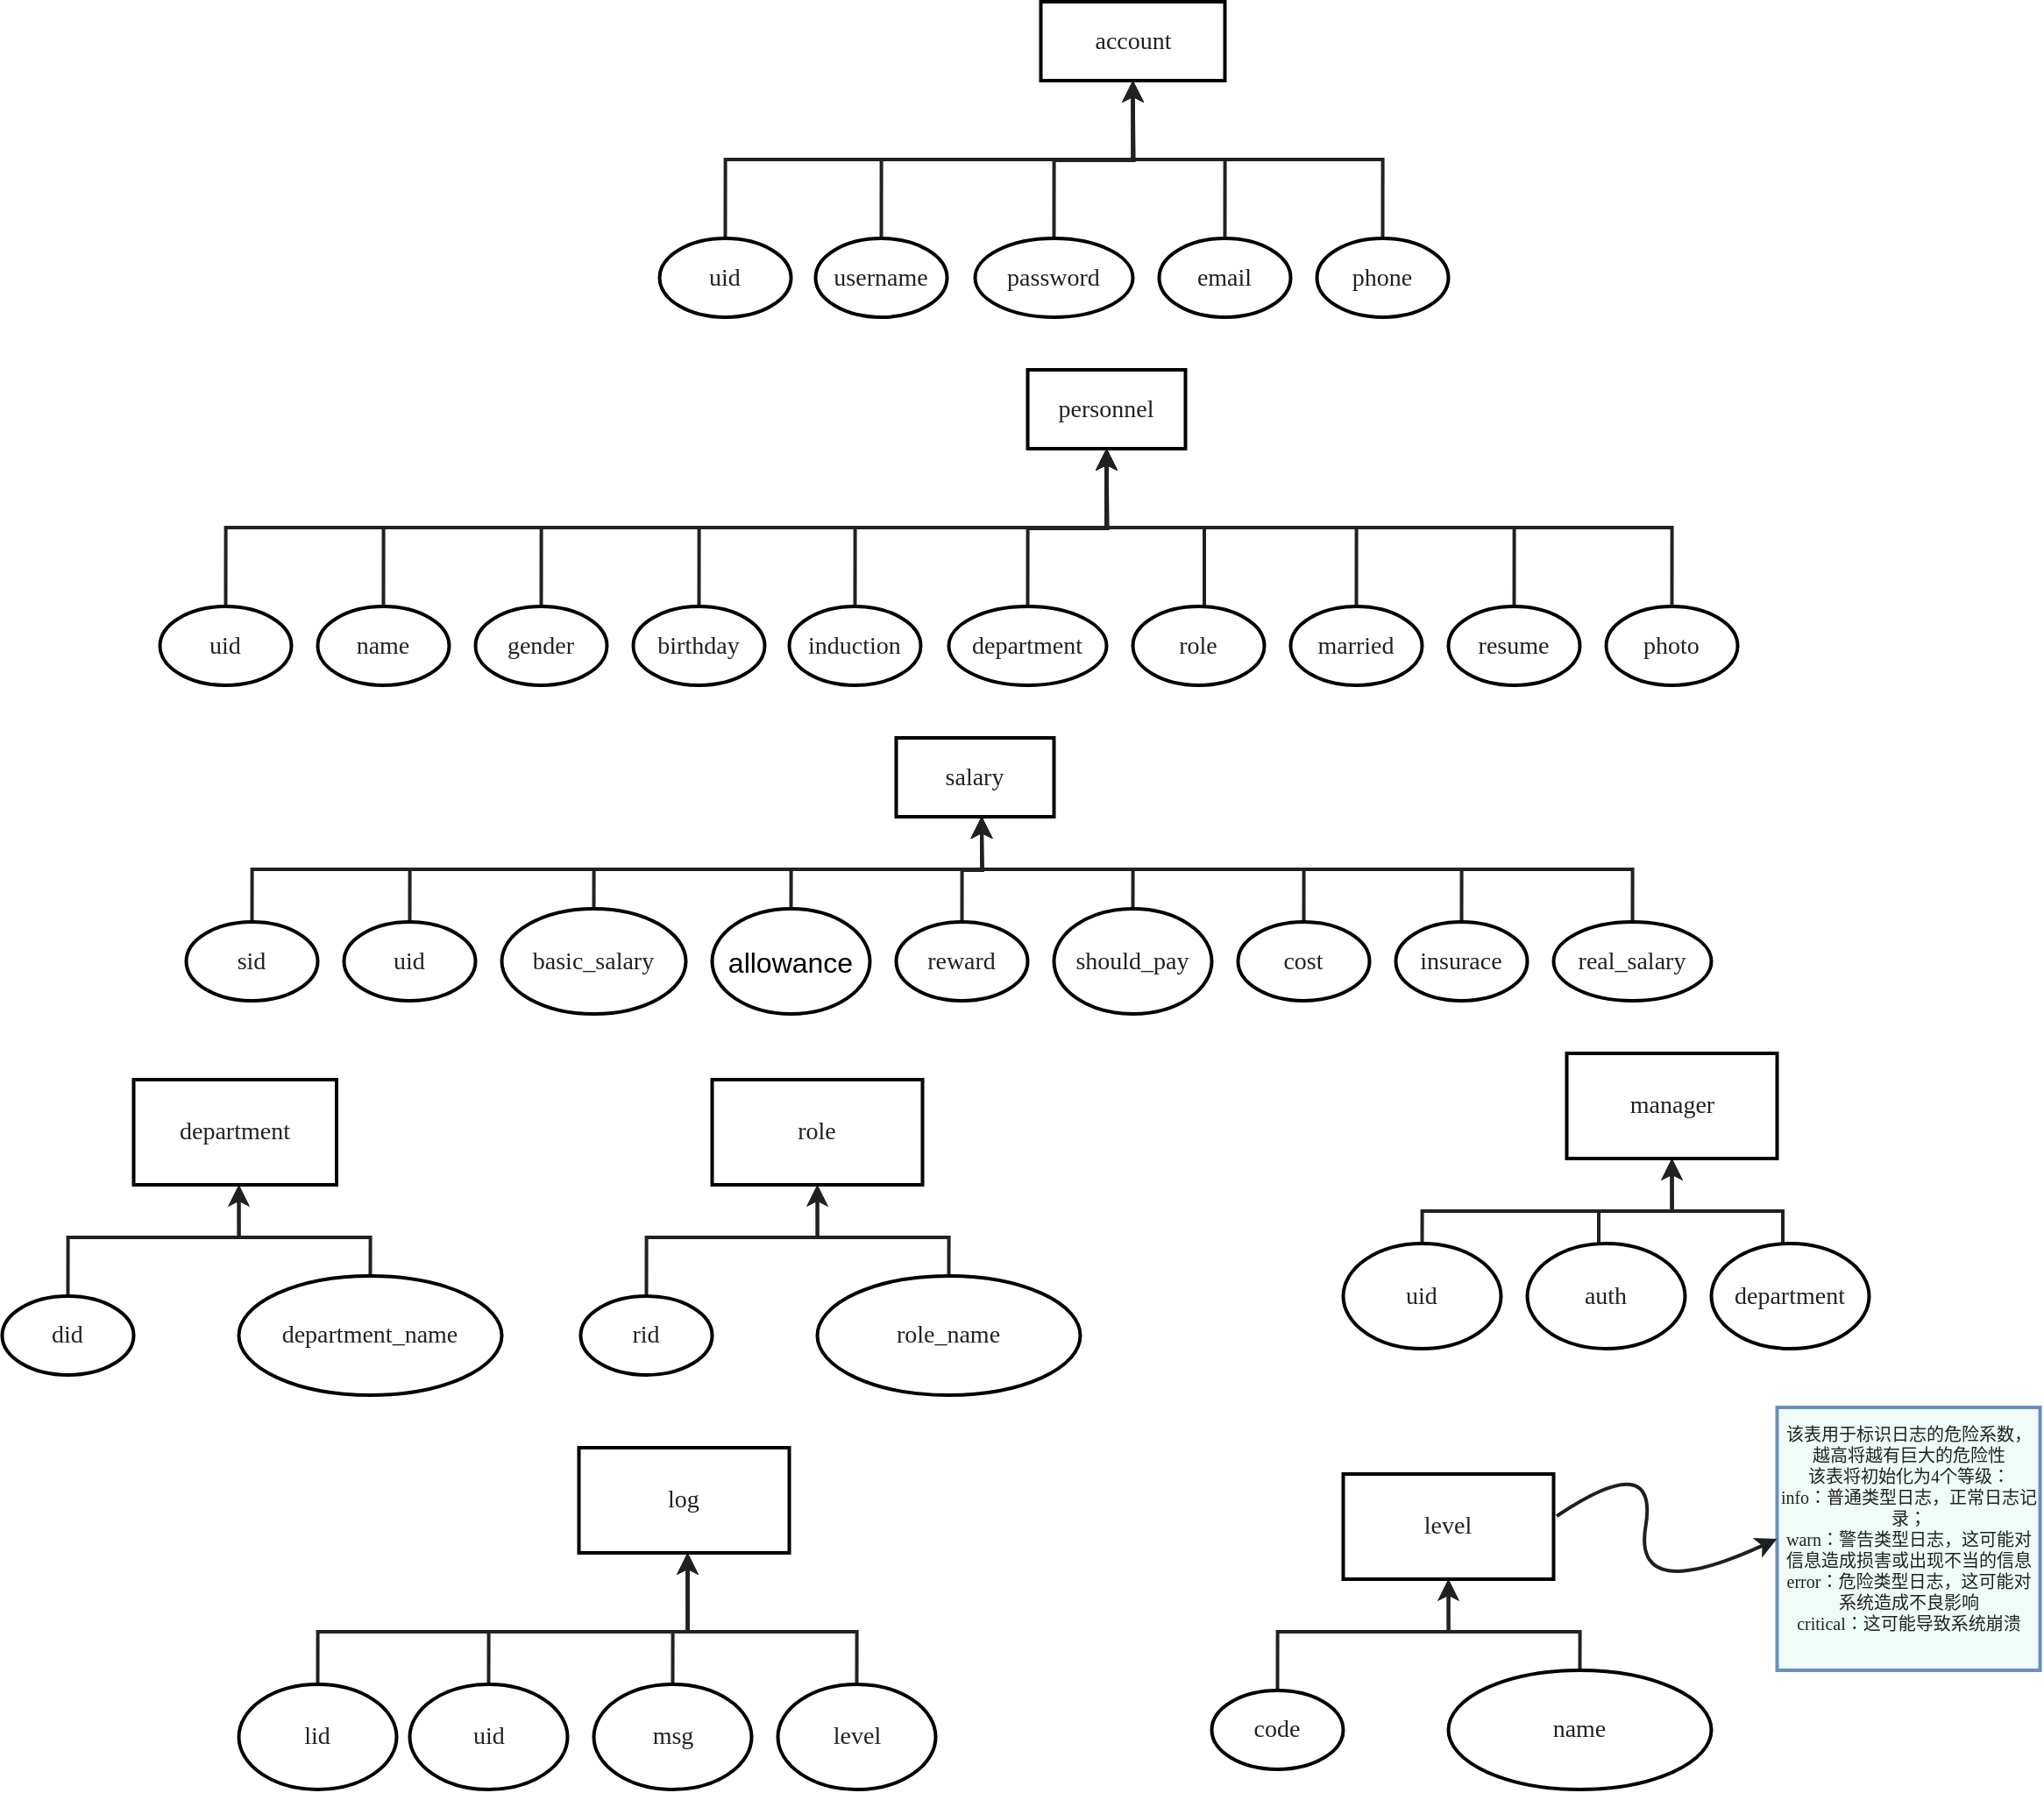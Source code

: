 <mxfile version="20.3.0" type="device"><diagram id="C5RBs43oDa-KdzZeNtuy" name="Page-1"><mxGraphModel dx="2858" dy="1236" grid="1" gridSize="10" guides="1" tooltips="1" connect="1" arrows="1" fold="1" page="1" pageScale="1" pageWidth="827" pageHeight="1169" math="0" shadow="0"><root><mxCell id="WIyWlLk6GJQsqaUBKTNV-0"/><mxCell id="WIyWlLk6GJQsqaUBKTNV-1" parent="WIyWlLk6GJQsqaUBKTNV-0"/><mxCell id="gtnQ3v33tUoFvvMmTQDp-0" style="edgeStyle=orthogonalEdgeStyle;rounded=0;orthogonalLoop=3;jettySize=auto;html=1;entryX=0.5;entryY=1;entryDx=0;entryDy=0;fontColor=#212121;strokeColor=#212121;strokeWidth=2;" edge="1" parent="WIyWlLk6GJQsqaUBKTNV-1" source="gtnQ3v33tUoFvvMmTQDp-1"><mxGeometry relative="1" as="geometry"><Array as="points"><mxPoint x="-332.75" y="360"/><mxPoint x="-10.75" y="360"/></Array><mxPoint x="-10.75" y="315" as="targetPoint"/></mxGeometry></mxCell><mxCell id="gtnQ3v33tUoFvvMmTQDp-1" value="gender" style="ellipse;whiteSpace=wrap;html=1;fontFamily=Microsoft YaHei;fontSize=14;fontColor=#212121;strokeWidth=2;" vertex="1" parent="WIyWlLk6GJQsqaUBKTNV-1"><mxGeometry x="-370.75" y="405" width="75" height="45" as="geometry"/></mxCell><mxCell id="gtnQ3v33tUoFvvMmTQDp-2" style="edgeStyle=orthogonalEdgeStyle;rounded=0;orthogonalLoop=3;jettySize=auto;html=1;entryX=0.5;entryY=1;entryDx=0;entryDy=0;fontColor=#212121;strokeColor=#212121;strokeWidth=2;" edge="1" parent="WIyWlLk6GJQsqaUBKTNV-1" source="gtnQ3v33tUoFvvMmTQDp-3"><mxGeometry relative="1" as="geometry"><Array as="points"><mxPoint x="-422.75" y="360"/><mxPoint x="-10.75" y="360"/></Array><mxPoint x="-10.75" y="315" as="targetPoint"/></mxGeometry></mxCell><mxCell id="gtnQ3v33tUoFvvMmTQDp-3" value="name" style="ellipse;whiteSpace=wrap;html=1;fontFamily=Microsoft YaHei;fontSize=14;fontColor=#212121;strokeWidth=2;" vertex="1" parent="WIyWlLk6GJQsqaUBKTNV-1"><mxGeometry x="-460.75" y="405" width="75" height="45" as="geometry"/></mxCell><mxCell id="gtnQ3v33tUoFvvMmTQDp-4" style="edgeStyle=orthogonalEdgeStyle;rounded=0;orthogonalLoop=3;jettySize=auto;html=1;fontColor=#212121;strokeColor=#212121;strokeWidth=2;" edge="1" parent="WIyWlLk6GJQsqaUBKTNV-1" source="gtnQ3v33tUoFvvMmTQDp-5"><mxGeometry relative="1" as="geometry"><mxPoint x="-10.75" y="315" as="targetPoint"/><Array as="points"><mxPoint x="45" y="360"/><mxPoint x="-11" y="360"/></Array></mxGeometry></mxCell><mxCell id="gtnQ3v33tUoFvvMmTQDp-5" value="role" style="ellipse;whiteSpace=wrap;html=1;fontFamily=Microsoft YaHei;fontSize=14;fontColor=#212121;strokeWidth=2;" vertex="1" parent="WIyWlLk6GJQsqaUBKTNV-1"><mxGeometry x="4.25" y="405" width="75" height="45" as="geometry"/></mxCell><mxCell id="gtnQ3v33tUoFvvMmTQDp-6" style="edgeStyle=orthogonalEdgeStyle;rounded=0;orthogonalLoop=3;jettySize=auto;html=1;fontColor=#212121;strokeColor=#212121;strokeWidth=2;" edge="1" parent="WIyWlLk6GJQsqaUBKTNV-1" source="gtnQ3v33tUoFvvMmTQDp-7"><mxGeometry relative="1" as="geometry"><mxPoint x="-10.75" y="315" as="targetPoint"/></mxGeometry></mxCell><mxCell id="gtnQ3v33tUoFvvMmTQDp-7" value="department" style="ellipse;whiteSpace=wrap;html=1;fontFamily=Microsoft YaHei;fontSize=14;fontColor=#212121;strokeWidth=2;" vertex="1" parent="WIyWlLk6GJQsqaUBKTNV-1"><mxGeometry x="-100.75" y="405" width="90" height="45" as="geometry"/></mxCell><mxCell id="gtnQ3v33tUoFvvMmTQDp-8" style="edgeStyle=orthogonalEdgeStyle;rounded=0;orthogonalLoop=3;jettySize=auto;html=1;entryX=0.5;entryY=1;entryDx=0;entryDy=0;fontColor=#212121;strokeColor=#212121;strokeWidth=2;" edge="1" parent="WIyWlLk6GJQsqaUBKTNV-1" source="gtnQ3v33tUoFvvMmTQDp-9"><mxGeometry relative="1" as="geometry"><Array as="points"><mxPoint x="-153.75" y="360"/><mxPoint x="-10.75" y="360"/></Array><mxPoint x="-10.75" y="315" as="targetPoint"/></mxGeometry></mxCell><mxCell id="gtnQ3v33tUoFvvMmTQDp-9" value="induction" style="ellipse;whiteSpace=wrap;html=1;fontFamily=Microsoft YaHei;fontSize=14;fontColor=#212121;strokeWidth=2;" vertex="1" parent="WIyWlLk6GJQsqaUBKTNV-1"><mxGeometry x="-191.75" y="405" width="75" height="45" as="geometry"/></mxCell><mxCell id="gtnQ3v33tUoFvvMmTQDp-10" style="edgeStyle=orthogonalEdgeStyle;rounded=0;orthogonalLoop=3;jettySize=auto;html=1;fontColor=#212121;strokeColor=#212121;strokeWidth=2;" edge="1" parent="WIyWlLk6GJQsqaUBKTNV-1" source="gtnQ3v33tUoFvvMmTQDp-11"><mxGeometry relative="1" as="geometry"><Array as="points"><mxPoint x="-242.75" y="360"/><mxPoint x="-10.75" y="360"/></Array><mxPoint x="-10.75" y="315" as="targetPoint"/></mxGeometry></mxCell><mxCell id="gtnQ3v33tUoFvvMmTQDp-11" value="birthday" style="ellipse;whiteSpace=wrap;html=1;fontFamily=Microsoft YaHei;fontSize=14;fontColor=#212121;strokeWidth=2;" vertex="1" parent="WIyWlLk6GJQsqaUBKTNV-1"><mxGeometry x="-280.75" y="405" width="75" height="45" as="geometry"/></mxCell><mxCell id="gtnQ3v33tUoFvvMmTQDp-12" style="edgeStyle=orthogonalEdgeStyle;rounded=0;orthogonalLoop=3;jettySize=auto;html=1;entryX=0.5;entryY=1;entryDx=0;entryDy=0;fontColor=#212121;strokeColor=#212121;strokeWidth=2;" edge="1" parent="WIyWlLk6GJQsqaUBKTNV-1" source="gtnQ3v33tUoFvvMmTQDp-13"><mxGeometry relative="1" as="geometry"><Array as="points"><mxPoint x="-512.75" y="360"/><mxPoint x="-10.75" y="360"/></Array><mxPoint x="-10.75" y="315" as="targetPoint"/></mxGeometry></mxCell><mxCell id="gtnQ3v33tUoFvvMmTQDp-13" value="uid" style="ellipse;whiteSpace=wrap;html=1;fontFamily=Microsoft YaHei;fontSize=14;fontColor=#212121;strokeWidth=2;" vertex="1" parent="WIyWlLk6GJQsqaUBKTNV-1"><mxGeometry x="-550.75" y="405" width="75" height="45" as="geometry"/></mxCell><mxCell id="gtnQ3v33tUoFvvMmTQDp-14" style="edgeStyle=orthogonalEdgeStyle;rounded=0;orthogonalLoop=3;jettySize=auto;html=1;fontColor=#212121;strokeColor=#212121;strokeWidth=2;" edge="1" parent="WIyWlLk6GJQsqaUBKTNV-1" source="gtnQ3v33tUoFvvMmTQDp-15"><mxGeometry relative="1" as="geometry"><Array as="points"><mxPoint x="312.25" y="360"/><mxPoint x="-10.75" y="360"/></Array><mxPoint x="-10.75" y="315" as="targetPoint"/></mxGeometry></mxCell><mxCell id="gtnQ3v33tUoFvvMmTQDp-15" value="photo" style="ellipse;whiteSpace=wrap;html=1;fontFamily=Microsoft YaHei;fontSize=14;fontColor=#212121;strokeWidth=2;" vertex="1" parent="WIyWlLk6GJQsqaUBKTNV-1"><mxGeometry x="274.25" y="405" width="75" height="45" as="geometry"/></mxCell><mxCell id="gtnQ3v33tUoFvvMmTQDp-16" style="edgeStyle=orthogonalEdgeStyle;rounded=0;orthogonalLoop=3;jettySize=auto;html=1;fontColor=#212121;strokeColor=#212121;strokeWidth=2;" edge="1" parent="WIyWlLk6GJQsqaUBKTNV-1" source="gtnQ3v33tUoFvvMmTQDp-17"><mxGeometry relative="1" as="geometry"><Array as="points"><mxPoint x="222.25" y="360"/><mxPoint x="-10.75" y="360"/></Array><mxPoint x="-10.75" y="315" as="targetPoint"/></mxGeometry></mxCell><mxCell id="gtnQ3v33tUoFvvMmTQDp-17" value="resume" style="ellipse;whiteSpace=wrap;html=1;fontFamily=Microsoft YaHei;fontSize=14;fontColor=#212121;strokeWidth=2;" vertex="1" parent="WIyWlLk6GJQsqaUBKTNV-1"><mxGeometry x="184.25" y="405" width="75" height="45" as="geometry"/></mxCell><mxCell id="gtnQ3v33tUoFvvMmTQDp-18" style="edgeStyle=orthogonalEdgeStyle;rounded=0;orthogonalLoop=3;jettySize=auto;html=1;fontColor=#212121;strokeColor=#212121;strokeWidth=2;" edge="1" parent="WIyWlLk6GJQsqaUBKTNV-1" source="gtnQ3v33tUoFvvMmTQDp-19"><mxGeometry relative="1" as="geometry"><Array as="points"><mxPoint x="132.25" y="360"/><mxPoint x="-10.75" y="360"/></Array><mxPoint x="-10.75" y="315" as="targetPoint"/></mxGeometry></mxCell><mxCell id="gtnQ3v33tUoFvvMmTQDp-19" value="married" style="ellipse;whiteSpace=wrap;html=1;fontFamily=Microsoft YaHei;fontSize=14;fontColor=#212121;strokeWidth=2;" vertex="1" parent="WIyWlLk6GJQsqaUBKTNV-1"><mxGeometry x="94.25" y="405" width="75" height="45" as="geometry"/></mxCell><mxCell id="gtnQ3v33tUoFvvMmTQDp-20" style="edgeStyle=orthogonalEdgeStyle;rounded=0;orthogonalLoop=3;jettySize=auto;html=1;fontColor=#212121;strokeColor=#212121;strokeWidth=2;" edge="1" parent="WIyWlLk6GJQsqaUBKTNV-1" source="gtnQ3v33tUoFvvMmTQDp-21"><mxGeometry relative="1" as="geometry"><Array as="points"><mxPoint x="-407.75" y="555"/><mxPoint x="-81.75" y="555"/></Array><mxPoint x="-82" y="525.0" as="targetPoint"/></mxGeometry></mxCell><mxCell id="gtnQ3v33tUoFvvMmTQDp-21" value="uid" style="ellipse;whiteSpace=wrap;html=1;fontFamily=Microsoft YaHei;fontSize=14;fontColor=#212121;strokeWidth=2;" vertex="1" parent="WIyWlLk6GJQsqaUBKTNV-1"><mxGeometry x="-445.75" y="585" width="75" height="45" as="geometry"/></mxCell><mxCell id="gtnQ3v33tUoFvvMmTQDp-22" style="edgeStyle=orthogonalEdgeStyle;rounded=0;orthogonalLoop=3;jettySize=auto;html=1;fontColor=#212121;strokeColor=#212121;strokeWidth=2;" edge="1" parent="WIyWlLk6GJQsqaUBKTNV-1" source="gtnQ3v33tUoFvvMmTQDp-23"><mxGeometry relative="1" as="geometry"><Array as="points"><mxPoint x="289.25" y="555"/><mxPoint x="-81.75" y="555"/></Array><mxPoint x="-82" y="525.0" as="targetPoint"/></mxGeometry></mxCell><mxCell id="gtnQ3v33tUoFvvMmTQDp-23" value="real_salary" style="ellipse;whiteSpace=wrap;html=1;fontFamily=Microsoft YaHei;fontSize=14;fontColor=#212121;strokeWidth=2;" vertex="1" parent="WIyWlLk6GJQsqaUBKTNV-1"><mxGeometry x="244.25" y="585" width="90" height="45" as="geometry"/></mxCell><mxCell id="gtnQ3v33tUoFvvMmTQDp-24" style="edgeStyle=orthogonalEdgeStyle;rounded=0;orthogonalLoop=3;jettySize=auto;html=1;fontColor=#212121;strokeColor=#212121;strokeWidth=2;" edge="1" parent="WIyWlLk6GJQsqaUBKTNV-1" source="gtnQ3v33tUoFvvMmTQDp-25"><mxGeometry relative="1" as="geometry"><Array as="points"><mxPoint x="-302.75" y="555"/><mxPoint x="-81.75" y="555"/></Array><mxPoint x="-82" y="525.0" as="targetPoint"/></mxGeometry></mxCell><mxCell id="gtnQ3v33tUoFvvMmTQDp-25" value="basic_salary" style="ellipse;whiteSpace=wrap;html=1;fontFamily=Microsoft YaHei;fontSize=14;fontColor=#212121;strokeWidth=2;" vertex="1" parent="WIyWlLk6GJQsqaUBKTNV-1"><mxGeometry x="-355.75" y="577.5" width="105" height="60" as="geometry"/></mxCell><mxCell id="gtnQ3v33tUoFvvMmTQDp-26" style="edgeStyle=orthogonalEdgeStyle;rounded=0;orthogonalLoop=3;jettySize=auto;html=1;fontColor=#212121;strokeColor=#212121;strokeWidth=2;" edge="1" parent="WIyWlLk6GJQsqaUBKTNV-1" source="gtnQ3v33tUoFvvMmTQDp-27"><mxGeometry relative="1" as="geometry"><Array as="points"><mxPoint x="-190.75" y="555"/><mxPoint x="-81.75" y="555"/></Array><mxPoint x="-82" y="525.0" as="targetPoint"/></mxGeometry></mxCell><mxCell id="gtnQ3v33tUoFvvMmTQDp-27" value="&lt;span style=&quot;color: rgb(0, 0, 0); font-family: PingFangSC-Regular, &amp;quot;Microsoft Yahei&amp;quot;, &amp;quot;\\5FAE软雅黑&amp;quot;, sans-serif; font-size: 16px; font-style: normal; font-variant-ligatures: normal; font-variant-caps: normal; font-weight: 400; letter-spacing: normal; text-align: start; text-indent: 0px; text-transform: none; word-spacing: 0px; -webkit-text-stroke-width: 0px; background-color: rgb(255, 255, 255); text-decoration-thickness: initial; text-decoration-style: initial; text-decoration-color: initial; display: inline !important; float: none;&quot;&gt;allowance&lt;/span&gt;" style="ellipse;whiteSpace=wrap;html=1;fontFamily=Microsoft YaHei;fontSize=14;fontColor=#212121;strokeWidth=2;" vertex="1" parent="WIyWlLk6GJQsqaUBKTNV-1"><mxGeometry x="-235.75" y="577.5" width="90" height="60" as="geometry"/></mxCell><mxCell id="gtnQ3v33tUoFvvMmTQDp-28" style="edgeStyle=orthogonalEdgeStyle;rounded=0;orthogonalLoop=3;jettySize=auto;html=1;fontColor=#212121;strokeColor=#212121;strokeWidth=2;" edge="1" parent="WIyWlLk6GJQsqaUBKTNV-1" source="gtnQ3v33tUoFvvMmTQDp-29"><mxGeometry relative="1" as="geometry"><Array as="points"><mxPoint x="4.25" y="555"/><mxPoint x="-81.75" y="555"/></Array><mxPoint x="-82" y="525.0" as="targetPoint"/></mxGeometry></mxCell><mxCell id="gtnQ3v33tUoFvvMmTQDp-29" value="should_pay" style="ellipse;whiteSpace=wrap;html=1;fontFamily=Microsoft YaHei;fontSize=14;fontColor=#212121;strokeWidth=2;" vertex="1" parent="WIyWlLk6GJQsqaUBKTNV-1"><mxGeometry x="-40.75" y="577.5" width="90" height="60" as="geometry"/></mxCell><mxCell id="gtnQ3v33tUoFvvMmTQDp-30" value="" style="edgeStyle=orthogonalEdgeStyle;rounded=0;orthogonalLoop=3;jettySize=auto;html=1;fontColor=#212121;strokeColor=#212121;strokeWidth=2;" edge="1" parent="WIyWlLk6GJQsqaUBKTNV-1" source="gtnQ3v33tUoFvvMmTQDp-31"><mxGeometry relative="1" as="geometry"><mxPoint x="-82" y="525.0" as="targetPoint"/></mxGeometry></mxCell><mxCell id="gtnQ3v33tUoFvvMmTQDp-31" value="reward" style="ellipse;whiteSpace=wrap;html=1;fontFamily=Microsoft YaHei;fontSize=14;fontColor=#212121;strokeWidth=2;" vertex="1" parent="WIyWlLk6GJQsqaUBKTNV-1"><mxGeometry x="-130.75" y="585" width="75" height="45" as="geometry"/></mxCell><mxCell id="gtnQ3v33tUoFvvMmTQDp-32" style="edgeStyle=orthogonalEdgeStyle;rounded=0;orthogonalLoop=3;jettySize=auto;html=1;fontColor=#212121;strokeColor=#212121;strokeWidth=2;" edge="1" parent="WIyWlLk6GJQsqaUBKTNV-1" source="gtnQ3v33tUoFvvMmTQDp-33"><mxGeometry relative="1" as="geometry"><Array as="points"><mxPoint x="102.25" y="555"/><mxPoint x="-81.75" y="555"/></Array><mxPoint x="-82" y="525.0" as="targetPoint"/></mxGeometry></mxCell><mxCell id="gtnQ3v33tUoFvvMmTQDp-33" value="cost" style="ellipse;whiteSpace=wrap;html=1;fontFamily=Microsoft YaHei;fontSize=14;fontColor=#212121;strokeWidth=2;" vertex="1" parent="WIyWlLk6GJQsqaUBKTNV-1"><mxGeometry x="64.25" y="585" width="75" height="45" as="geometry"/></mxCell><mxCell id="gtnQ3v33tUoFvvMmTQDp-34" style="edgeStyle=orthogonalEdgeStyle;rounded=0;orthogonalLoop=3;jettySize=auto;html=1;fontColor=#212121;strokeColor=#212121;strokeWidth=2;" edge="1" parent="WIyWlLk6GJQsqaUBKTNV-1" source="gtnQ3v33tUoFvvMmTQDp-35"><mxGeometry relative="1" as="geometry"><Array as="points"><mxPoint x="191.25" y="555"/><mxPoint x="-81.75" y="555"/></Array><mxPoint x="-82" y="525.0" as="targetPoint"/></mxGeometry></mxCell><mxCell id="gtnQ3v33tUoFvvMmTQDp-35" value="insurace" style="ellipse;whiteSpace=wrap;html=1;fontFamily=Microsoft YaHei;fontSize=14;fontColor=#212121;strokeWidth=2;" vertex="1" parent="WIyWlLk6GJQsqaUBKTNV-1"><mxGeometry x="154.25" y="585" width="75" height="45" as="geometry"/></mxCell><mxCell id="gtnQ3v33tUoFvvMmTQDp-36" style="edgeStyle=orthogonalEdgeStyle;rounded=0;orthogonalLoop=3;jettySize=auto;html=1;fontColor=#212121;strokeColor=#212121;strokeWidth=2;" edge="1" parent="WIyWlLk6GJQsqaUBKTNV-1" source="gtnQ3v33tUoFvvMmTQDp-37"><mxGeometry relative="1" as="geometry"><Array as="points"><mxPoint x="-602.75" y="765"/><mxPoint x="-505.75" y="765"/></Array><mxPoint x="-505.75" y="735" as="targetPoint"/></mxGeometry></mxCell><mxCell id="gtnQ3v33tUoFvvMmTQDp-37" value="did" style="ellipse;whiteSpace=wrap;html=1;fontFamily=Microsoft YaHei;fontSize=14;fontColor=#212121;strokeWidth=2;" vertex="1" parent="WIyWlLk6GJQsqaUBKTNV-1"><mxGeometry x="-640.75" y="798.5" width="75" height="45" as="geometry"/></mxCell><mxCell id="gtnQ3v33tUoFvvMmTQDp-38" style="edgeStyle=orthogonalEdgeStyle;rounded=0;orthogonalLoop=3;jettySize=auto;html=1;fontColor=#212121;strokeColor=#212121;strokeWidth=2;" edge="1" parent="WIyWlLk6GJQsqaUBKTNV-1" source="gtnQ3v33tUoFvvMmTQDp-39"><mxGeometry relative="1" as="geometry"><Array as="points"><mxPoint x="-430.75" y="765"/><mxPoint x="-505.75" y="765"/></Array><mxPoint x="-505.75" y="735" as="targetPoint"/></mxGeometry></mxCell><mxCell id="gtnQ3v33tUoFvvMmTQDp-39" value="department_name" style="ellipse;whiteSpace=wrap;html=1;fontFamily=Microsoft YaHei;fontSize=14;fontColor=#212121;strokeWidth=2;" vertex="1" parent="WIyWlLk6GJQsqaUBKTNV-1"><mxGeometry x="-505.75" y="787" width="150" height="68" as="geometry"/></mxCell><mxCell id="gtnQ3v33tUoFvvMmTQDp-40" style="edgeStyle=orthogonalEdgeStyle;rounded=0;orthogonalLoop=3;jettySize=auto;html=1;fontColor=#212121;strokeColor=#212121;strokeWidth=2;" edge="1" parent="WIyWlLk6GJQsqaUBKTNV-1" source="gtnQ3v33tUoFvvMmTQDp-41"><mxGeometry relative="1" as="geometry"><Array as="points"><mxPoint x="-272.75" y="765"/><mxPoint x="-175.75" y="765"/></Array><mxPoint x="-175.75" y="735" as="targetPoint"/></mxGeometry></mxCell><mxCell id="gtnQ3v33tUoFvvMmTQDp-41" value="rid" style="ellipse;whiteSpace=wrap;html=1;fontFamily=Microsoft YaHei;fontSize=14;fontColor=#212121;strokeWidth=2;" vertex="1" parent="WIyWlLk6GJQsqaUBKTNV-1"><mxGeometry x="-310.75" y="798.5" width="75" height="45" as="geometry"/></mxCell><mxCell id="gtnQ3v33tUoFvvMmTQDp-42" style="edgeStyle=orthogonalEdgeStyle;rounded=0;orthogonalLoop=3;jettySize=auto;html=1;fontColor=#212121;strokeColor=#212121;strokeWidth=2;" edge="1" parent="WIyWlLk6GJQsqaUBKTNV-1" source="gtnQ3v33tUoFvvMmTQDp-43"><mxGeometry relative="1" as="geometry"><Array as="points"><mxPoint x="-100.75" y="765"/><mxPoint x="-175.75" y="765"/></Array><mxPoint x="-175.75" y="735" as="targetPoint"/></mxGeometry></mxCell><mxCell id="gtnQ3v33tUoFvvMmTQDp-43" value="role_name" style="ellipse;whiteSpace=wrap;html=1;fontFamily=Microsoft YaHei;fontSize=14;fontColor=#212121;strokeWidth=2;" vertex="1" parent="WIyWlLk6GJQsqaUBKTNV-1"><mxGeometry x="-175.75" y="787" width="150" height="68" as="geometry"/></mxCell><mxCell id="gtnQ3v33tUoFvvMmTQDp-44" style="edgeStyle=orthogonalEdgeStyle;rounded=0;orthogonalLoop=3;jettySize=auto;html=1;fontColor=#212121;strokeColor=#212121;strokeWidth=2;" edge="1" parent="WIyWlLk6GJQsqaUBKTNV-1" source="gtnQ3v33tUoFvvMmTQDp-45"><mxGeometry relative="1" as="geometry"><Array as="points"><mxPoint x="270" y="750"/><mxPoint x="312" y="750"/></Array><mxPoint x="311.75" y="720" as="targetPoint"/></mxGeometry></mxCell><mxCell id="gtnQ3v33tUoFvvMmTQDp-45" value="auth" style="ellipse;whiteSpace=wrap;html=1;fontFamily=Microsoft YaHei;fontSize=14;fontColor=#212121;strokeWidth=2;" vertex="1" parent="WIyWlLk6GJQsqaUBKTNV-1"><mxGeometry x="229.25" y="768.5" width="90" height="60" as="geometry"/></mxCell><mxCell id="gtnQ3v33tUoFvvMmTQDp-46" style="edgeStyle=orthogonalEdgeStyle;rounded=0;orthogonalLoop=3;jettySize=auto;html=1;fontColor=#212121;strokeColor=#212121;strokeWidth=2;" edge="1" parent="WIyWlLk6GJQsqaUBKTNV-1" source="gtnQ3v33tUoFvvMmTQDp-47"><mxGeometry relative="1" as="geometry"><Array as="points"><mxPoint x="375" y="750"/><mxPoint x="311" y="750"/></Array><mxPoint x="311.75" y="720" as="targetPoint"/></mxGeometry></mxCell><mxCell id="gtnQ3v33tUoFvvMmTQDp-47" value="department" style="ellipse;whiteSpace=wrap;html=1;fontFamily=Microsoft YaHei;fontSize=14;fontColor=#212121;strokeWidth=2;" vertex="1" parent="WIyWlLk6GJQsqaUBKTNV-1"><mxGeometry x="334.25" y="768.5" width="90" height="60" as="geometry"/></mxCell><mxCell id="gtnQ3v33tUoFvvMmTQDp-48" style="edgeStyle=orthogonalEdgeStyle;rounded=0;orthogonalLoop=3;jettySize=auto;html=1;fontColor=#212121;strokeColor=#212121;strokeWidth=2;" edge="1" parent="WIyWlLk6GJQsqaUBKTNV-1" source="gtnQ3v33tUoFvvMmTQDp-49"><mxGeometry relative="1" as="geometry"><Array as="points"><mxPoint x="169" y="750"/><mxPoint x="312" y="750"/></Array><mxPoint x="311.75" y="720" as="targetPoint"/></mxGeometry></mxCell><mxCell id="gtnQ3v33tUoFvvMmTQDp-49" value="uid" style="ellipse;whiteSpace=wrap;html=1;fontFamily=Microsoft YaHei;fontSize=14;fontColor=#212121;strokeWidth=2;" vertex="1" parent="WIyWlLk6GJQsqaUBKTNV-1"><mxGeometry x="124.25" y="768.5" width="90" height="60" as="geometry"/></mxCell><mxCell id="gtnQ3v33tUoFvvMmTQDp-50" style="edgeStyle=orthogonalEdgeStyle;rounded=0;orthogonalLoop=3;jettySize=auto;html=1;entryX=0.5;entryY=1;entryDx=0;entryDy=0;fontColor=#212121;strokeColor=#212121;strokeWidth=2;" edge="1" parent="WIyWlLk6GJQsqaUBKTNV-1" source="gtnQ3v33tUoFvvMmTQDp-51"><mxGeometry relative="1" as="geometry"><Array as="points"><mxPoint x="-258.75" y="990"/><mxPoint x="-249.75" y="990"/></Array><mxPoint x="-249.75" y="945" as="targetPoint"/></mxGeometry></mxCell><mxCell id="gtnQ3v33tUoFvvMmTQDp-51" value="msg" style="ellipse;whiteSpace=wrap;html=1;fontFamily=Microsoft YaHei;fontSize=14;fontColor=#212121;strokeWidth=2;" vertex="1" parent="WIyWlLk6GJQsqaUBKTNV-1"><mxGeometry x="-303.25" y="1020" width="90" height="60" as="geometry"/></mxCell><mxCell id="gtnQ3v33tUoFvvMmTQDp-52" style="edgeStyle=orthogonalEdgeStyle;rounded=0;orthogonalLoop=3;jettySize=auto;html=1;fontColor=#212121;strokeColor=#212121;strokeWidth=2;" edge="1" parent="WIyWlLk6GJQsqaUBKTNV-1" source="gtnQ3v33tUoFvvMmTQDp-53"><mxGeometry relative="1" as="geometry"><mxPoint x="-249.75" y="945" as="targetPoint"/><Array as="points"><mxPoint x="-362.75" y="990"/><mxPoint x="-249.75" y="990"/></Array></mxGeometry></mxCell><mxCell id="gtnQ3v33tUoFvvMmTQDp-53" value="uid" style="ellipse;whiteSpace=wrap;html=1;fontFamily=Microsoft YaHei;fontSize=14;fontColor=#212121;strokeWidth=2;" vertex="1" parent="WIyWlLk6GJQsqaUBKTNV-1"><mxGeometry x="-408.25" y="1020" width="90" height="60" as="geometry"/></mxCell><mxCell id="gtnQ3v33tUoFvvMmTQDp-54" style="edgeStyle=orthogonalEdgeStyle;rounded=0;orthogonalLoop=3;jettySize=auto;html=1;fontColor=#212121;strokeColor=#212121;strokeWidth=2;" edge="1" parent="WIyWlLk6GJQsqaUBKTNV-1" source="gtnQ3v33tUoFvvMmTQDp-55"><mxGeometry relative="1" as="geometry"><Array as="points"><mxPoint x="-460.75" y="990"/><mxPoint x="-249.75" y="990"/></Array><mxPoint x="-249.75" y="945" as="targetPoint"/></mxGeometry></mxCell><mxCell id="gtnQ3v33tUoFvvMmTQDp-55" value="lid" style="ellipse;whiteSpace=wrap;html=1;fontFamily=Microsoft YaHei;fontSize=14;fontColor=#212121;strokeWidth=2;" vertex="1" parent="WIyWlLk6GJQsqaUBKTNV-1"><mxGeometry x="-505.75" y="1020" width="90" height="60" as="geometry"/></mxCell><mxCell id="gtnQ3v33tUoFvvMmTQDp-56" style="edgeStyle=orthogonalEdgeStyle;rounded=0;orthogonalLoop=3;jettySize=auto;html=1;fontColor=#212121;strokeColor=#212121;strokeWidth=2;" edge="1" parent="WIyWlLk6GJQsqaUBKTNV-1" source="gtnQ3v33tUoFvvMmTQDp-57"><mxGeometry relative="1" as="geometry"><mxPoint x="-249.75" y="945" as="targetPoint"/><Array as="points"><mxPoint x="-152.75" y="990"/><mxPoint x="-249.75" y="990"/></Array></mxGeometry></mxCell><mxCell id="gtnQ3v33tUoFvvMmTQDp-57" value="level" style="ellipse;whiteSpace=wrap;html=1;fontFamily=Microsoft YaHei;fontSize=14;fontColor=#212121;strokeWidth=2;" vertex="1" parent="WIyWlLk6GJQsqaUBKTNV-1"><mxGeometry x="-198.25" y="1020" width="90" height="60" as="geometry"/></mxCell><mxCell id="gtnQ3v33tUoFvvMmTQDp-58" style="edgeStyle=orthogonalEdgeStyle;rounded=0;orthogonalLoop=3;jettySize=auto;html=1;fontColor=#212121;strokeColor=#212121;strokeWidth=2;" edge="1" parent="WIyWlLk6GJQsqaUBKTNV-1" source="gtnQ3v33tUoFvvMmTQDp-59"><mxGeometry relative="1" as="geometry"><Array as="points"><mxPoint x="87.25" y="990"/><mxPoint x="184.25" y="990"/></Array><mxPoint x="184.25" y="960" as="targetPoint"/></mxGeometry></mxCell><mxCell id="gtnQ3v33tUoFvvMmTQDp-59" value="code" style="ellipse;whiteSpace=wrap;html=1;fontFamily=Microsoft YaHei;fontSize=14;fontColor=#212121;strokeWidth=2;" vertex="1" parent="WIyWlLk6GJQsqaUBKTNV-1"><mxGeometry x="49.25" y="1023.5" width="75" height="45" as="geometry"/></mxCell><mxCell id="gtnQ3v33tUoFvvMmTQDp-60" style="edgeStyle=orthogonalEdgeStyle;rounded=0;orthogonalLoop=3;jettySize=auto;html=1;fontColor=#212121;strokeColor=#212121;strokeWidth=2;" edge="1" parent="WIyWlLk6GJQsqaUBKTNV-1" source="gtnQ3v33tUoFvvMmTQDp-61"><mxGeometry relative="1" as="geometry"><Array as="points"><mxPoint x="259.25" y="990"/><mxPoint x="184.25" y="990"/></Array><mxPoint x="184.25" y="960" as="targetPoint"/></mxGeometry></mxCell><mxCell id="gtnQ3v33tUoFvvMmTQDp-61" value="name" style="ellipse;whiteSpace=wrap;html=1;fontFamily=Microsoft YaHei;fontSize=14;fontColor=#212121;strokeWidth=2;" vertex="1" parent="WIyWlLk6GJQsqaUBKTNV-1"><mxGeometry x="184.25" y="1012" width="150" height="68" as="geometry"/></mxCell><mxCell id="gtnQ3v33tUoFvvMmTQDp-62" value="&lt;p style=&quot;line-height: 1.1; font-size: 10px;&quot;&gt;&lt;/p&gt;&lt;div style=&quot;font-size: 10px;&quot;&gt;&lt;font style=&quot;font-size: 10px;&quot;&gt;该表用于标识日志的危险系数，越高将越有巨大的危险性&lt;br style=&quot;font-size: 10px;&quot;&gt;&lt;/font&gt;&lt;/div&gt;&lt;div style=&quot;font-size: 10px;&quot;&gt;&lt;font style=&quot;font-size: 10px;&quot;&gt;该表将初始化为4个等级：&lt;/font&gt;&lt;/div&gt;&lt;div style=&quot;font-size: 10px;&quot;&gt;&lt;font style=&quot;font-size: 10px;&quot;&gt;info：普通类型日志，正常日志记录；&lt;br style=&quot;font-size: 10px;&quot;&gt;&lt;/font&gt;&lt;/div&gt;&lt;div style=&quot;font-size: 10px;&quot;&gt;&lt;font style=&quot;font-size: 10px;&quot;&gt;warn：警告类型日志，这可能对信息造成损害或出现不当的信息&lt;/font&gt;&lt;/div&gt;&lt;div style=&quot;font-size: 10px;&quot;&gt;&lt;font style=&quot;font-size: 10px;&quot;&gt;error：危险类型日志，这可能对系统造成不良影响&lt;/font&gt;&lt;/div&gt;&lt;div style=&quot;font-size: 10px;&quot;&gt;&lt;font style=&quot;font-size: 10px;&quot;&gt;critical：这可能导致系统崩溃&lt;br&gt;&lt;/font&gt;&lt;/div&gt;&lt;div style=&quot;font-size: 10px;&quot;&gt;&lt;font style=&quot;font-size: 10px;&quot;&gt;&lt;br style=&quot;font-size: 10px;&quot;&gt;&lt;/font&gt;&lt;/div&gt;&lt;p style=&quot;font-size: 10px;&quot;&gt;&lt;/p&gt;" style="rounded=0;whiteSpace=wrap;html=1;fontFamily=Microsoft YaHei;fontSize=10;fontColor=#212121;strokeWidth=2;fillColor=#EFFCF7;strokeColor=#6c8ebf;" vertex="1" parent="WIyWlLk6GJQsqaUBKTNV-1"><mxGeometry x="371.75" y="862" width="150" height="150" as="geometry"/></mxCell><mxCell id="gtnQ3v33tUoFvvMmTQDp-63" value="" style="curved=1;endArrow=classic;html=1;rounded=0;fontSize=10;fontColor=#18211E;strokeColor=#1B2120;strokeWidth=2;entryX=0;entryY=0.5;entryDx=0;entryDy=0;exitX=1.015;exitY=0.4;exitDx=0;exitDy=0;exitPerimeter=0;" edge="1" parent="WIyWlLk6GJQsqaUBKTNV-1" source="gtnQ3v33tUoFvvMmTQDp-83" target="gtnQ3v33tUoFvvMmTQDp-62"><mxGeometry width="50" height="50" relative="1" as="geometry"><mxPoint x="229.25" y="930" as="sourcePoint"/><mxPoint x="294.25" y="885" as="targetPoint"/><Array as="points"><mxPoint x="304.25" y="885"/><mxPoint x="289.25" y="975"/></Array></mxGeometry></mxCell><mxCell id="gtnQ3v33tUoFvvMmTQDp-64" style="edgeStyle=orthogonalEdgeStyle;rounded=0;orthogonalLoop=3;jettySize=auto;html=1;fontColor=#212121;strokeColor=#212121;strokeWidth=2;" edge="1" parent="WIyWlLk6GJQsqaUBKTNV-1" source="gtnQ3v33tUoFvvMmTQDp-65"><mxGeometry relative="1" as="geometry"><mxPoint x="4.25" y="105" as="targetPoint"/><Array as="points"><mxPoint x="57" y="150"/><mxPoint x="4" y="150"/></Array></mxGeometry></mxCell><mxCell id="gtnQ3v33tUoFvvMmTQDp-65" value="email" style="ellipse;whiteSpace=wrap;html=1;fontFamily=Microsoft YaHei;fontSize=14;fontColor=#212121;strokeWidth=2;" vertex="1" parent="WIyWlLk6GJQsqaUBKTNV-1"><mxGeometry x="19.25" y="195" width="75" height="45" as="geometry"/></mxCell><mxCell id="gtnQ3v33tUoFvvMmTQDp-66" style="edgeStyle=orthogonalEdgeStyle;rounded=0;orthogonalLoop=3;jettySize=auto;html=1;fontColor=#212121;strokeColor=#212121;strokeWidth=2;" edge="1" parent="WIyWlLk6GJQsqaUBKTNV-1" source="gtnQ3v33tUoFvvMmTQDp-67"><mxGeometry relative="1" as="geometry"><mxPoint x="4.25" y="105" as="targetPoint"/></mxGeometry></mxCell><mxCell id="gtnQ3v33tUoFvvMmTQDp-67" value="password" style="ellipse;whiteSpace=wrap;html=1;fontFamily=Microsoft YaHei;fontSize=14;fontColor=#212121;strokeWidth=2;" vertex="1" parent="WIyWlLk6GJQsqaUBKTNV-1"><mxGeometry x="-85.75" y="195" width="90" height="45" as="geometry"/></mxCell><mxCell id="gtnQ3v33tUoFvvMmTQDp-68" style="edgeStyle=orthogonalEdgeStyle;rounded=0;orthogonalLoop=3;jettySize=auto;html=1;entryX=0.5;entryY=1;entryDx=0;entryDy=0;fontColor=#212121;strokeColor=#212121;strokeWidth=2;" edge="1" parent="WIyWlLk6GJQsqaUBKTNV-1" source="gtnQ3v33tUoFvvMmTQDp-69"><mxGeometry relative="1" as="geometry"><Array as="points"><mxPoint x="-138.75" y="150"/><mxPoint x="4.25" y="150"/></Array><mxPoint x="4.25" y="105" as="targetPoint"/></mxGeometry></mxCell><mxCell id="gtnQ3v33tUoFvvMmTQDp-69" value="username" style="ellipse;whiteSpace=wrap;html=1;fontFamily=Microsoft YaHei;fontSize=14;fontColor=#212121;strokeWidth=2;" vertex="1" parent="WIyWlLk6GJQsqaUBKTNV-1"><mxGeometry x="-176.75" y="195" width="75" height="45" as="geometry"/></mxCell><mxCell id="gtnQ3v33tUoFvvMmTQDp-70" style="edgeStyle=orthogonalEdgeStyle;rounded=0;orthogonalLoop=3;jettySize=auto;html=1;fontColor=#212121;strokeColor=#212121;strokeWidth=2;" edge="1" parent="WIyWlLk6GJQsqaUBKTNV-1" source="gtnQ3v33tUoFvvMmTQDp-71"><mxGeometry relative="1" as="geometry"><Array as="points"><mxPoint x="-227.75" y="150"/><mxPoint x="4.25" y="150"/></Array><mxPoint x="4.25" y="105" as="targetPoint"/></mxGeometry></mxCell><mxCell id="gtnQ3v33tUoFvvMmTQDp-71" value="uid" style="ellipse;whiteSpace=wrap;html=1;fontFamily=Microsoft YaHei;fontSize=14;fontColor=#212121;strokeWidth=2;" vertex="1" parent="WIyWlLk6GJQsqaUBKTNV-1"><mxGeometry x="-265.75" y="195" width="75" height="45" as="geometry"/></mxCell><mxCell id="gtnQ3v33tUoFvvMmTQDp-72" style="edgeStyle=orthogonalEdgeStyle;rounded=0;orthogonalLoop=3;jettySize=auto;html=1;fontColor=#212121;strokeColor=#212121;strokeWidth=2;" edge="1" parent="WIyWlLk6GJQsqaUBKTNV-1" source="gtnQ3v33tUoFvvMmTQDp-73"><mxGeometry relative="1" as="geometry"><Array as="points"><mxPoint x="147.25" y="150"/><mxPoint x="4.25" y="150"/></Array><mxPoint x="4.25" y="105" as="targetPoint"/></mxGeometry></mxCell><mxCell id="gtnQ3v33tUoFvvMmTQDp-73" value="phone" style="ellipse;whiteSpace=wrap;html=1;fontFamily=Microsoft YaHei;fontSize=14;fontColor=#212121;strokeWidth=2;" vertex="1" parent="WIyWlLk6GJQsqaUBKTNV-1"><mxGeometry x="109.25" y="195" width="75" height="45" as="geometry"/></mxCell><mxCell id="gtnQ3v33tUoFvvMmTQDp-74" style="edgeStyle=orthogonalEdgeStyle;rounded=0;orthogonalLoop=3;jettySize=auto;html=1;fontColor=#212121;strokeColor=#212121;strokeWidth=2;" edge="1" parent="WIyWlLk6GJQsqaUBKTNV-1" source="gtnQ3v33tUoFvvMmTQDp-75"><mxGeometry relative="1" as="geometry"><Array as="points"><mxPoint x="-497.75" y="555"/><mxPoint x="-81.75" y="555"/></Array><mxPoint x="-82" y="525.0" as="targetPoint"/></mxGeometry></mxCell><mxCell id="gtnQ3v33tUoFvvMmTQDp-75" value="sid" style="ellipse;whiteSpace=wrap;html=1;fontFamily=Microsoft YaHei;fontSize=14;fontColor=#212121;strokeWidth=2;" vertex="1" parent="WIyWlLk6GJQsqaUBKTNV-1"><mxGeometry x="-535.75" y="585" width="75" height="45" as="geometry"/></mxCell><mxCell id="gtnQ3v33tUoFvvMmTQDp-76" value="account" style="rounded=0;whiteSpace=wrap;html=1;fontFamily=Microsoft YaHei;fontSize=14;fontColor=#212121;strokeWidth=2;" vertex="1" parent="WIyWlLk6GJQsqaUBKTNV-1"><mxGeometry x="-48.25" y="60" width="105" height="45" as="geometry"/></mxCell><mxCell id="gtnQ3v33tUoFvvMmTQDp-77" value="personnel" style="rounded=0;whiteSpace=wrap;html=1;fontFamily=Microsoft YaHei;fontSize=14;fontColor=#212121;strokeWidth=2;" vertex="1" parent="WIyWlLk6GJQsqaUBKTNV-1"><mxGeometry x="-55.75" y="270" width="90" height="45" as="geometry"/></mxCell><mxCell id="gtnQ3v33tUoFvvMmTQDp-78" value="&lt;div&gt;salary&lt;/div&gt;" style="rounded=0;whiteSpace=wrap;html=1;fontFamily=Microsoft YaHei;fontSize=14;fontColor=#212121;strokeWidth=2;" vertex="1" parent="WIyWlLk6GJQsqaUBKTNV-1"><mxGeometry x="-130.75" y="480" width="90" height="45" as="geometry"/></mxCell><mxCell id="gtnQ3v33tUoFvvMmTQDp-79" value="department" style="rounded=0;whiteSpace=wrap;html=1;fontFamily=Microsoft YaHei;fontSize=14;fontColor=#212121;strokeWidth=2;" vertex="1" parent="WIyWlLk6GJQsqaUBKTNV-1"><mxGeometry x="-565.75" y="675" width="115.75" height="60" as="geometry"/></mxCell><mxCell id="gtnQ3v33tUoFvvMmTQDp-80" value="role" style="rounded=0;whiteSpace=wrap;html=1;fontFamily=Microsoft YaHei;fontSize=14;fontColor=#212121;strokeWidth=2;" vertex="1" parent="WIyWlLk6GJQsqaUBKTNV-1"><mxGeometry x="-235.75" y="675" width="120" height="60" as="geometry"/></mxCell><mxCell id="gtnQ3v33tUoFvvMmTQDp-81" value="manager" style="rounded=0;whiteSpace=wrap;html=1;fontFamily=Microsoft YaHei;fontSize=14;fontColor=#212121;strokeWidth=2;" vertex="1" parent="WIyWlLk6GJQsqaUBKTNV-1"><mxGeometry x="251.75" y="660" width="120" height="60" as="geometry"/></mxCell><mxCell id="gtnQ3v33tUoFvvMmTQDp-82" value="log" style="rounded=0;whiteSpace=wrap;html=1;fontFamily=Microsoft YaHei;fontSize=14;fontColor=#212121;strokeWidth=2;" vertex="1" parent="WIyWlLk6GJQsqaUBKTNV-1"><mxGeometry x="-311.75" y="885" width="120" height="60" as="geometry"/></mxCell><mxCell id="gtnQ3v33tUoFvvMmTQDp-83" value="&lt;div&gt;level&lt;/div&gt;" style="rounded=0;whiteSpace=wrap;html=1;fontFamily=Microsoft YaHei;fontSize=14;fontColor=#212121;strokeWidth=2;" vertex="1" parent="WIyWlLk6GJQsqaUBKTNV-1"><mxGeometry x="124.25" y="900" width="120" height="60" as="geometry"/></mxCell></root></mxGraphModel></diagram></mxfile>